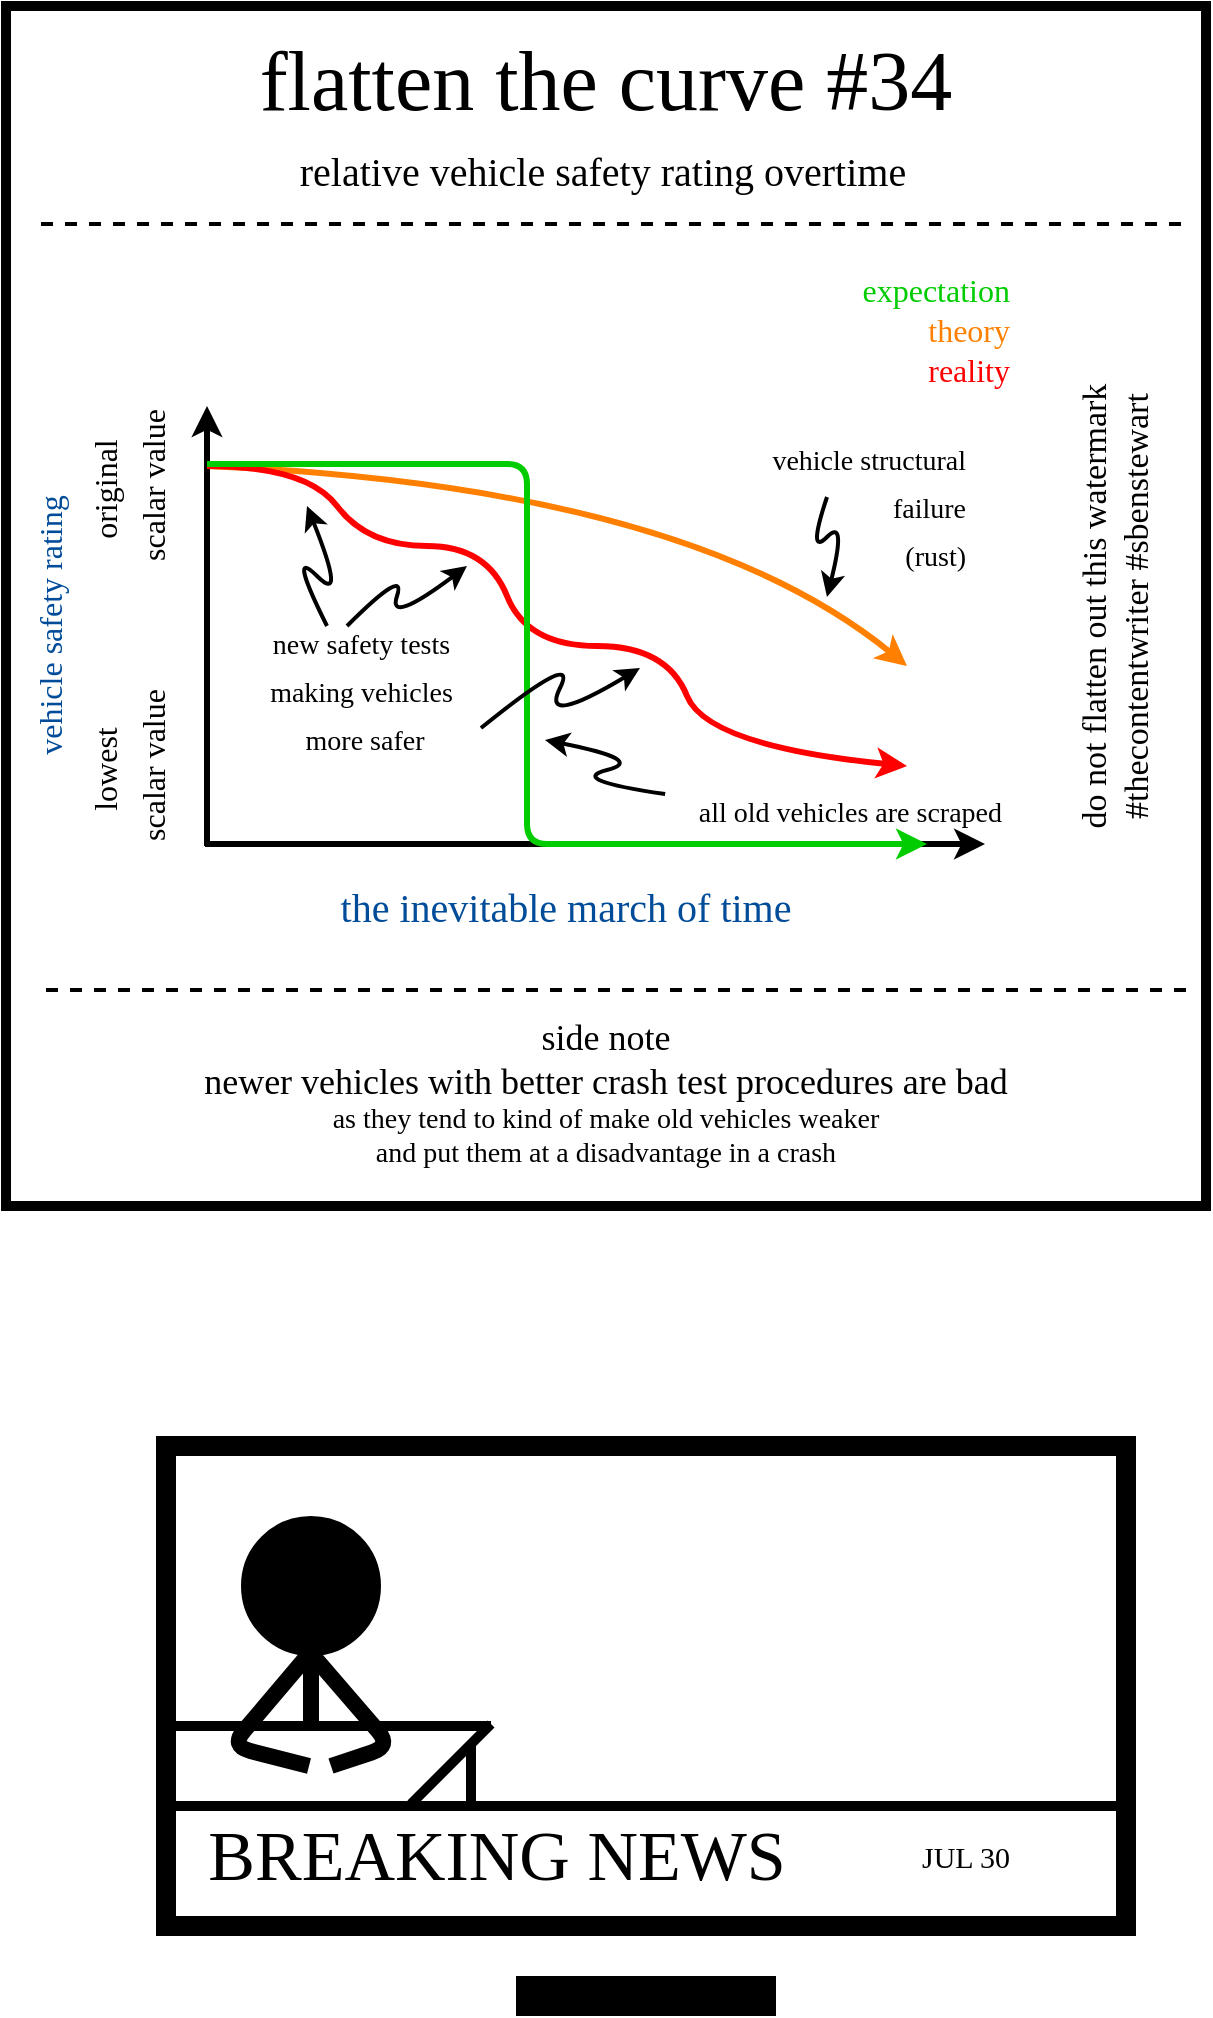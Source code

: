 <mxfile version="13.5.5" type="device"><diagram id="dX7Dphyso45SB9-RoEhv" name="Page-1"><mxGraphModel dx="1080" dy="645" grid="1" gridSize="10" guides="1" tooltips="1" connect="1" arrows="1" fold="1" page="1" pageScale="1" pageWidth="827" pageHeight="1169" math="0" shadow="0" extFonts="xkcd^proxy?url=http%3A%2F%2Fxkcd.com%2F1350%2Fxkcd-Regular.otf"><root><mxCell id="0"/><mxCell id="1" parent="0"/><mxCell id="nfxZPmU7g6QgWNAvG-ER-2" value="" style="whiteSpace=wrap;html=1;aspect=fixed;strokeWidth=5;fillColor=none;fontFamily=xkcd;FType=w;" parent="1" vertex="1"><mxGeometry x="210" y="90" width="600" height="600" as="geometry"/></mxCell><mxCell id="8b6ggLF4gSHIukh4vJdm-18" value="&lt;font&gt;&lt;font style=&quot;font-size: 42px&quot;&gt;flatten the curve #34&lt;/font&gt;&lt;br&gt;&lt;/font&gt;" style="text;html=1;strokeColor=none;fillColor=none;align=center;verticalAlign=middle;whiteSpace=wrap;rounded=0;fontFamily=xkcd;FType=w;" parent="1" vertex="1"><mxGeometry x="225" y="118" width="570" height="20" as="geometry"/></mxCell><mxCell id="8b6ggLF4gSHIukh4vJdm-24" value="&lt;font&gt;&lt;span style=&quot;font-size: 20px&quot;&gt;relative&amp;nbsp;vehicle safety rating overtime&lt;/span&gt;&lt;br&gt;&lt;/font&gt;" style="text;html=1;strokeColor=none;fillColor=none;align=center;verticalAlign=middle;whiteSpace=wrap;rounded=0;fontFamily=xkcd;FType=w;" parent="1" vertex="1"><mxGeometry x="249.25" y="162" width="518.5" height="20" as="geometry"/></mxCell><mxCell id="8b6ggLF4gSHIukh4vJdm-30" value="" style="endArrow=none;dashed=1;html=1;strokeWidth=2;fontFamily=xkcd;FType=w;" parent="1" edge="1"><mxGeometry width="50" height="50" relative="1" as="geometry"><mxPoint x="797.5" y="199" as="sourcePoint"/><mxPoint x="222.5" y="199" as="targetPoint"/></mxGeometry></mxCell><mxCell id="k-dpR7HA_-HZ3Fbqk2lw-16" value="" style="endArrow=none;dashed=1;html=1;strokeWidth=2;fontFamily=xkcd;FType=w;" parent="1" edge="1"><mxGeometry width="50" height="50" relative="1" as="geometry"><mxPoint x="800" y="582" as="sourcePoint"/><mxPoint x="225" y="582" as="targetPoint"/></mxGeometry></mxCell><mxCell id="k-dpR7HA_-HZ3Fbqk2lw-17" value="&lt;font style=&quot;font-size: 14px&quot;&gt;&lt;span style=&quot;font-size: 18px&quot;&gt;side note&lt;br&gt;newer vehicles with better crash test procedures are bad&lt;br&gt;&lt;/span&gt;as they tend to kind of make old vehicles weaker&lt;br&gt;and put them at a disadvantage in a crash&lt;br&gt;&lt;/font&gt;" style="text;html=1;strokeColor=none;fillColor=none;align=center;verticalAlign=middle;whiteSpace=wrap;rounded=0;fontFamily=xkcd;FType=w;" parent="1" vertex="1"><mxGeometry x="210" y="594" width="600" height="80" as="geometry"/></mxCell><mxCell id="euaHSMH8fYii958cPEId-22" style="edgeStyle=orthogonalEdgeStyle;rounded=0;orthogonalLoop=1;jettySize=auto;html=1;exitX=0.5;exitY=1;exitDx=0;exitDy=0;strokeWidth=2;fontFamily=xkcd;FType=w;" parent="1" edge="1"><mxGeometry relative="1" as="geometry"><mxPoint x="661" y="451" as="sourcePoint"/><mxPoint x="661" y="451" as="targetPoint"/></mxGeometry></mxCell><mxCell id="pKVuHFSoDqtFi99w7tCS-15" value="&lt;font style=&quot;font-size: 17px&quot;&gt;&lt;font style=&quot;font-size: 17px&quot;&gt;do not flatten out this watermark&lt;br&gt;&lt;/font&gt;#thecontentwriter #sbenstewart&lt;br&gt;&lt;/font&gt;" style="text;html=1;strokeColor=none;fillColor=none;align=center;verticalAlign=middle;whiteSpace=wrap;rounded=0;rotation=-90;fontFamily=xkcd;FType=w;" parent="1" vertex="1"><mxGeometry x="605" y="380" width="320" height="20" as="geometry"/></mxCell><mxCell id="odyUgtSx1SayHA9AFXie-3" value="&lt;font style=&quot;font-size: 16px&quot;&gt;vehicle safety rating&lt;/font&gt;" style="text;html=1;strokeColor=none;fillColor=none;align=center;verticalAlign=middle;whiteSpace=wrap;rounded=0;fontFamily=xkcd;rotation=-90;fontSize=20;fontColor=#004C99;FType=w;" parent="1" vertex="1"><mxGeometry x="100" y="389.5" width="259" height="20" as="geometry"/></mxCell><mxCell id="odyUgtSx1SayHA9AFXie-2" value="" style="endArrow=classic;html=1;strokeWidth=3;gradientColor=none;fontFamily=xkcd;FType=w;" parent="1" edge="1"><mxGeometry width="50" height="50" relative="1" as="geometry"><mxPoint x="309.5" y="509" as="sourcePoint"/><mxPoint x="699.5" y="509" as="targetPoint"/></mxGeometry></mxCell><mxCell id="ghQ5Y1OauhZL7b8-R2x8-16" value="&lt;font style=&quot;font-size: 16px&quot;&gt;original&amp;nbsp;&lt;br&gt;scalar value&lt;br&gt;&lt;/font&gt;" style="text;html=1;strokeColor=none;fillColor=none;align=center;verticalAlign=middle;whiteSpace=wrap;rounded=0;fontFamily=xkcd;rotation=-90;fontSize=20;FType=w;" parent="1" vertex="1"><mxGeometry x="199.5" y="320" width="140" height="20" as="geometry"/></mxCell><mxCell id="ghQ5Y1OauhZL7b8-R2x8-17" style="edgeStyle=orthogonalEdgeStyle;rounded=0;orthogonalLoop=1;jettySize=auto;html=1;exitX=0.5;exitY=1;exitDx=0;exitDy=0;dashed=1;dashPattern=1 1;endArrow=none;endFill=0;strokeColor=#000000;strokeWidth=2;fontFamily=xkcd;FType=w;" parent="1" edge="1"><mxGeometry relative="1" as="geometry"><mxPoint x="515.69" y="280" as="sourcePoint"/><mxPoint x="515.69" y="280" as="targetPoint"/></mxGeometry></mxCell><mxCell id="lIolUegyjze0ms8AJJtS-5" value="the inevitable march of time" style="text;html=1;strokeColor=none;fillColor=none;align=center;verticalAlign=middle;whiteSpace=wrap;rounded=0;fontFamily=xkcd;rotation=0;fontSize=20;fontColor=#004C99;FType=w;" parent="1" vertex="1"><mxGeometry x="269.5" y="530" width="440" height="20" as="geometry"/></mxCell><mxCell id="lIolUegyjze0ms8AJJtS-7" style="edgeStyle=orthogonalEdgeStyle;rounded=0;orthogonalLoop=1;jettySize=auto;html=1;exitX=0.5;exitY=1;exitDx=0;exitDy=0;strokeColor=#FF0000;strokeWidth=3;gradientColor=none;fontFamily=xkcd;FType=w;" parent="1" edge="1"><mxGeometry relative="1" as="geometry"><mxPoint x="380" y="490" as="sourcePoint"/><mxPoint x="380" y="490" as="targetPoint"/></mxGeometry></mxCell><mxCell id="odyUgtSx1SayHA9AFXie-1" value="" style="endArrow=classic;html=1;strokeWidth=3;startArrow=none;startFill=0;gradientColor=none;fontFamily=xkcd;FType=w;" parent="1" edge="1"><mxGeometry width="50" height="50" relative="1" as="geometry"><mxPoint x="310.5" y="510" as="sourcePoint"/><mxPoint x="310.5" y="290" as="targetPoint"/></mxGeometry></mxCell><mxCell id="4QFO8vyHmm5A6pk9Nscu-5" value="&lt;div&gt;&lt;span style=&quot;font-size: 16px&quot;&gt;&lt;font color=&quot;#00cc00&quot;&gt;expectation&lt;/font&gt;&lt;/span&gt;&lt;/div&gt;" style="text;html=1;strokeColor=none;fillColor=none;align=right;verticalAlign=middle;whiteSpace=wrap;rounded=0;fontFamily=xkcd;rotation=0;fontSize=20;FType=w;" parent="1" vertex="1"><mxGeometry x="595.75" y="220" width="118.25" height="20" as="geometry"/></mxCell><mxCell id="X0bSIvGmv5sxE_n3CzI7-1" value="&lt;font style=&quot;font-size: 16px&quot;&gt;lowest&amp;nbsp;&lt;br&gt;scalar value&lt;br&gt;&lt;/font&gt;" style="text;html=1;strokeColor=none;fillColor=none;align=center;verticalAlign=middle;whiteSpace=wrap;rounded=0;fontFamily=xkcd;rotation=-90;fontSize=20;FType=w;" parent="1" vertex="1"><mxGeometry x="199.5" y="460" width="140" height="20" as="geometry"/></mxCell><mxCell id="X0bSIvGmv5sxE_n3CzI7-2" value="" style="curved=1;endArrow=classic;html=1;strokeWidth=3;strokeColor=#FF8000;fontFamily=xkcd;FType=w;" parent="1" edge="1"><mxGeometry width="50" height="50" relative="1" as="geometry"><mxPoint x="310.5" y="320" as="sourcePoint"/><mxPoint x="660.5" y="420" as="targetPoint"/><Array as="points"><mxPoint x="550.5" y="330"/></Array></mxGeometry></mxCell><mxCell id="X0bSIvGmv5sxE_n3CzI7-4" value="" style="curved=1;endArrow=classic;html=1;strokeWidth=3;strokeColor=#FF0000;fontFamily=xkcd;FType=w;" parent="1" edge="1"><mxGeometry width="50" height="50" relative="1" as="geometry"><mxPoint x="310.5" y="320" as="sourcePoint"/><mxPoint x="660.5" y="470" as="targetPoint"/><Array as="points"><mxPoint x="360.5" y="320"/><mxPoint x="390.5" y="360"/><mxPoint x="450.5" y="360"/><mxPoint x="470.5" y="410"/><mxPoint x="540.5" y="410"/><mxPoint x="560.5" y="460"/></Array></mxGeometry></mxCell><mxCell id="X0bSIvGmv5sxE_n3CzI7-5" value="" style="endArrow=classic;html=1;strokeWidth=3;strokeColor=#00CC00;fontFamily=xkcd;FType=w;" parent="1" edge="1"><mxGeometry width="50" height="50" relative="1" as="geometry"><mxPoint x="310.5" y="319" as="sourcePoint"/><mxPoint x="670.5" y="509" as="targetPoint"/><Array as="points"><mxPoint x="470.5" y="319"/><mxPoint x="470.5" y="509"/></Array></mxGeometry></mxCell><mxCell id="X0bSIvGmv5sxE_n3CzI7-8" value="&lt;div&gt;&lt;span style=&quot;font-size: 16px&quot;&gt;&lt;font color=&quot;#ff8000&quot;&gt;theory&lt;/font&gt;&lt;/span&gt;&lt;/div&gt;" style="text;html=1;strokeColor=none;fillColor=none;align=right;verticalAlign=middle;whiteSpace=wrap;rounded=0;fontFamily=xkcd;rotation=0;fontSize=20;FType=w;" parent="1" vertex="1"><mxGeometry x="635" y="240" width="79" height="20" as="geometry"/></mxCell><mxCell id="X0bSIvGmv5sxE_n3CzI7-9" value="&lt;div&gt;&lt;span style=&quot;font-size: 16px&quot;&gt;&lt;font color=&quot;#ff0000&quot;&gt;reality&lt;/font&gt;&lt;/span&gt;&lt;/div&gt;" style="text;html=1;strokeColor=none;fillColor=none;align=right;verticalAlign=middle;whiteSpace=wrap;rounded=0;fontFamily=xkcd;rotation=0;fontSize=20;FType=w;" parent="1" vertex="1"><mxGeometry x="605" y="260" width="109" height="20" as="geometry"/></mxCell><mxCell id="X0bSIvGmv5sxE_n3CzI7-11" value="&lt;div&gt;&lt;font style=&quot;font-size: 14px&quot;&gt;all old vehicles are scraped&lt;/font&gt;&lt;/div&gt;" style="text;html=1;strokeColor=none;fillColor=none;align=right;verticalAlign=middle;whiteSpace=wrap;rounded=0;fontFamily=xkcd;rotation=0;fontSize=20;FType=w;" parent="1" vertex="1"><mxGeometry x="470.5" y="480" width="239" height="20" as="geometry"/></mxCell><mxCell id="X0bSIvGmv5sxE_n3CzI7-12" value="&lt;div&gt;&lt;font style=&quot;font-size: 14px&quot;&gt;vehicle structural&lt;/font&gt;&lt;/div&gt;&lt;div&gt;&lt;font style=&quot;font-size: 14px&quot;&gt;failure&lt;/font&gt;&lt;/div&gt;&lt;div&gt;&lt;font style=&quot;font-size: 14px&quot;&gt;(rust)&lt;/font&gt;&lt;/div&gt;" style="text;html=1;strokeColor=none;fillColor=none;align=right;verticalAlign=middle;whiteSpace=wrap;rounded=0;fontFamily=xkcd;rotation=0;fontSize=20;FType=w;" parent="1" vertex="1"><mxGeometry x="452.5" y="328" width="239" height="20" as="geometry"/></mxCell><mxCell id="X0bSIvGmv5sxE_n3CzI7-13" value="&lt;div&gt;&lt;span style=&quot;font-size: 14px&quot;&gt;new safety tests&amp;nbsp;&lt;/span&gt;&lt;/div&gt;&lt;div&gt;&lt;span style=&quot;font-size: 14px&quot;&gt;making vehicles&amp;nbsp;&lt;/span&gt;&lt;/div&gt;&lt;div&gt;&lt;span style=&quot;font-size: 14px&quot;&gt;more safer&lt;/span&gt;&lt;/div&gt;" style="text;html=1;strokeColor=none;fillColor=none;align=center;verticalAlign=middle;whiteSpace=wrap;rounded=0;fontFamily=xkcd;rotation=0;fontSize=20;FType=w;" parent="1" vertex="1"><mxGeometry x="269.5" y="420" width="239" height="20" as="geometry"/></mxCell><mxCell id="X0bSIvGmv5sxE_n3CzI7-14" value="" style="curved=1;endArrow=classic;html=1;strokeWidth=2;fontFamily=xkcd;FType=w;" parent="1" edge="1"><mxGeometry width="50" height="50" relative="1" as="geometry"><mxPoint x="370.5" y="400" as="sourcePoint"/><mxPoint x="360.5" y="340" as="targetPoint"/><Array as="points"><mxPoint x="350.5" y="360"/><mxPoint x="380.5" y="390"/></Array></mxGeometry></mxCell><mxCell id="X0bSIvGmv5sxE_n3CzI7-15" value="" style="curved=1;endArrow=classic;html=1;strokeWidth=2;fontFamily=xkcd;FType=w;" parent="1" edge="1"><mxGeometry width="50" height="50" relative="1" as="geometry"><mxPoint x="380.5" y="400" as="sourcePoint"/><mxPoint x="440.5" y="370" as="targetPoint"/><Array as="points"><mxPoint x="410.5" y="370"/><mxPoint x="400.5" y="400"/></Array></mxGeometry></mxCell><mxCell id="X0bSIvGmv5sxE_n3CzI7-16" value="" style="curved=1;endArrow=classic;html=1;strokeWidth=2;fontFamily=xkcd;FType=w;" parent="1" edge="1"><mxGeometry width="50" height="50" relative="1" as="geometry"><mxPoint x="447.5" y="451" as="sourcePoint"/><mxPoint x="527" y="421" as="targetPoint"/><Array as="points"><mxPoint x="497" y="411"/><mxPoint x="477" y="451"/></Array></mxGeometry></mxCell><mxCell id="X0bSIvGmv5sxE_n3CzI7-18" value="" style="curved=1;endArrow=classic;html=1;strokeColor=#000000;strokeWidth=2;fontFamily=xkcd;FType=w;" parent="1" edge="1"><mxGeometry width="50" height="50" relative="1" as="geometry"><mxPoint x="620.5" y="335.5" as="sourcePoint"/><mxPoint x="620.5" y="385.5" as="targetPoint"/><Array as="points"><mxPoint x="610.5" y="365.5"/><mxPoint x="630.5" y="345.5"/></Array></mxGeometry></mxCell><mxCell id="X0bSIvGmv5sxE_n3CzI7-19" value="" style="curved=1;endArrow=classic;html=1;strokeColor=#000000;strokeWidth=2;exitX=0.289;exitY=-0.15;exitDx=0;exitDy=0;exitPerimeter=0;fontFamily=xkcd;FType=w;" parent="1" edge="1"><mxGeometry width="50" height="50" relative="1" as="geometry"><mxPoint x="539.571" y="484" as="sourcePoint"/><mxPoint x="479.5" y="457" as="targetPoint"/><Array as="points"><mxPoint x="490.5" y="477"/><mxPoint x="530.5" y="467"/></Array></mxGeometry></mxCell><mxCell id="24qdh4AxuNei9HUSooXT-2" value="" style="rounded=0;whiteSpace=wrap;html=1;fontFamily=Comic Sans MS;strokeWidth=10;" vertex="1" parent="1"><mxGeometry x="290" y="810" width="480" height="240" as="geometry"/></mxCell><mxCell id="24qdh4AxuNei9HUSooXT-3" value="" style="rounded=0;whiteSpace=wrap;html=1;strokeWidth=10;fontFamily=Comic Sans MS;fillColor=#000000;" vertex="1" parent="1"><mxGeometry x="470" y="1080" width="120" height="10" as="geometry"/></mxCell><mxCell id="24qdh4AxuNei9HUSooXT-5" value="" style="endArrow=none;html=1;fontFamily=Comic Sans MS;exitX=0;exitY=0.75;exitDx=0;exitDy=0;entryX=1;entryY=0.75;entryDx=0;entryDy=0;strokeWidth=5;" edge="1" parent="1" source="24qdh4AxuNei9HUSooXT-2" target="24qdh4AxuNei9HUSooXT-2"><mxGeometry width="50" height="50" relative="1" as="geometry"><mxPoint x="560" y="1030" as="sourcePoint"/><mxPoint x="610" y="980" as="targetPoint"/></mxGeometry></mxCell><mxCell id="24qdh4AxuNei9HUSooXT-6" value="&lt;font style=&quot;font-size: 35px&quot;&gt;BREAKING NEWS&lt;/font&gt;" style="text;html=1;strokeColor=none;fillColor=none;align=center;verticalAlign=middle;whiteSpace=wrap;rounded=0;fontFamily=Comic Sans MS;" vertex="1" parent="1"><mxGeometry x="300" y="1005" width="310.5" height="20" as="geometry"/></mxCell><mxCell id="24qdh4AxuNei9HUSooXT-7" value="" style="ellipse;whiteSpace=wrap;html=1;aspect=fixed;strokeWidth=10;fillColor=#000000;fontFamily=Comic Sans MS;" vertex="1" parent="1"><mxGeometry x="332.5" y="850" width="60" height="60" as="geometry"/></mxCell><mxCell id="24qdh4AxuNei9HUSooXT-8" value="" style="endArrow=none;html=1;fontFamily=Comic Sans MS;entryX=0.5;entryY=1;entryDx=0;entryDy=0;strokeWidth=8;" edge="1" parent="1" target="24qdh4AxuNei9HUSooXT-7"><mxGeometry width="50" height="50" relative="1" as="geometry"><mxPoint x="362.5" y="950" as="sourcePoint"/><mxPoint x="482.5" y="900" as="targetPoint"/></mxGeometry></mxCell><mxCell id="24qdh4AxuNei9HUSooXT-10" value="" style="endArrow=none;html=1;strokeWidth=8;fontFamily=Comic Sans MS;" edge="1" parent="1"><mxGeometry width="50" height="50" relative="1" as="geometry"><mxPoint x="361.5" y="970" as="sourcePoint"/><mxPoint x="361.5" y="914" as="targetPoint"/><Array as="points"><mxPoint x="322.5" y="960"/></Array></mxGeometry></mxCell><mxCell id="24qdh4AxuNei9HUSooXT-11" value="" style="endArrow=none;html=1;strokeWidth=8;fontFamily=Comic Sans MS;" edge="1" parent="1"><mxGeometry width="50" height="50" relative="1" as="geometry"><mxPoint x="364.5" y="916" as="sourcePoint"/><mxPoint x="372.5" y="970" as="targetPoint"/><Array as="points"><mxPoint x="402.5" y="960"/></Array></mxGeometry></mxCell><mxCell id="24qdh4AxuNei9HUSooXT-12" value="" style="endArrow=none;html=1;strokeWidth=5;fontFamily=Comic Sans MS;" edge="1" parent="1"><mxGeometry width="50" height="50" relative="1" as="geometry"><mxPoint x="292.5" y="950" as="sourcePoint"/><mxPoint x="452.5" y="950" as="targetPoint"/></mxGeometry></mxCell><mxCell id="24qdh4AxuNei9HUSooXT-13" value="" style="endArrow=none;html=1;strokeWidth=5;fontFamily=Comic Sans MS;" edge="1" parent="1"><mxGeometry width="50" height="50" relative="1" as="geometry"><mxPoint x="412.5" y="989" as="sourcePoint"/><mxPoint x="452.5" y="949" as="targetPoint"/></mxGeometry></mxCell><mxCell id="24qdh4AxuNei9HUSooXT-14" value="" style="endArrow=none;html=1;strokeWidth=5;fontFamily=Comic Sans MS;" edge="1" parent="1"><mxGeometry width="50" height="50" relative="1" as="geometry"><mxPoint x="442.5" y="990" as="sourcePoint"/><mxPoint x="442.5" y="960" as="targetPoint"/></mxGeometry></mxCell><mxCell id="24qdh4AxuNei9HUSooXT-15" value="&lt;font style=&quot;font-size: 15px&quot;&gt;JUL 30&lt;/font&gt;" style="text;html=1;strokeColor=none;fillColor=none;align=center;verticalAlign=middle;whiteSpace=wrap;rounded=0;fontFamily=Comic Sans MS;" vertex="1" parent="1"><mxGeometry x="635" y="1005" width="110" height="20" as="geometry"/></mxCell></root></mxGraphModel></diagram></mxfile>